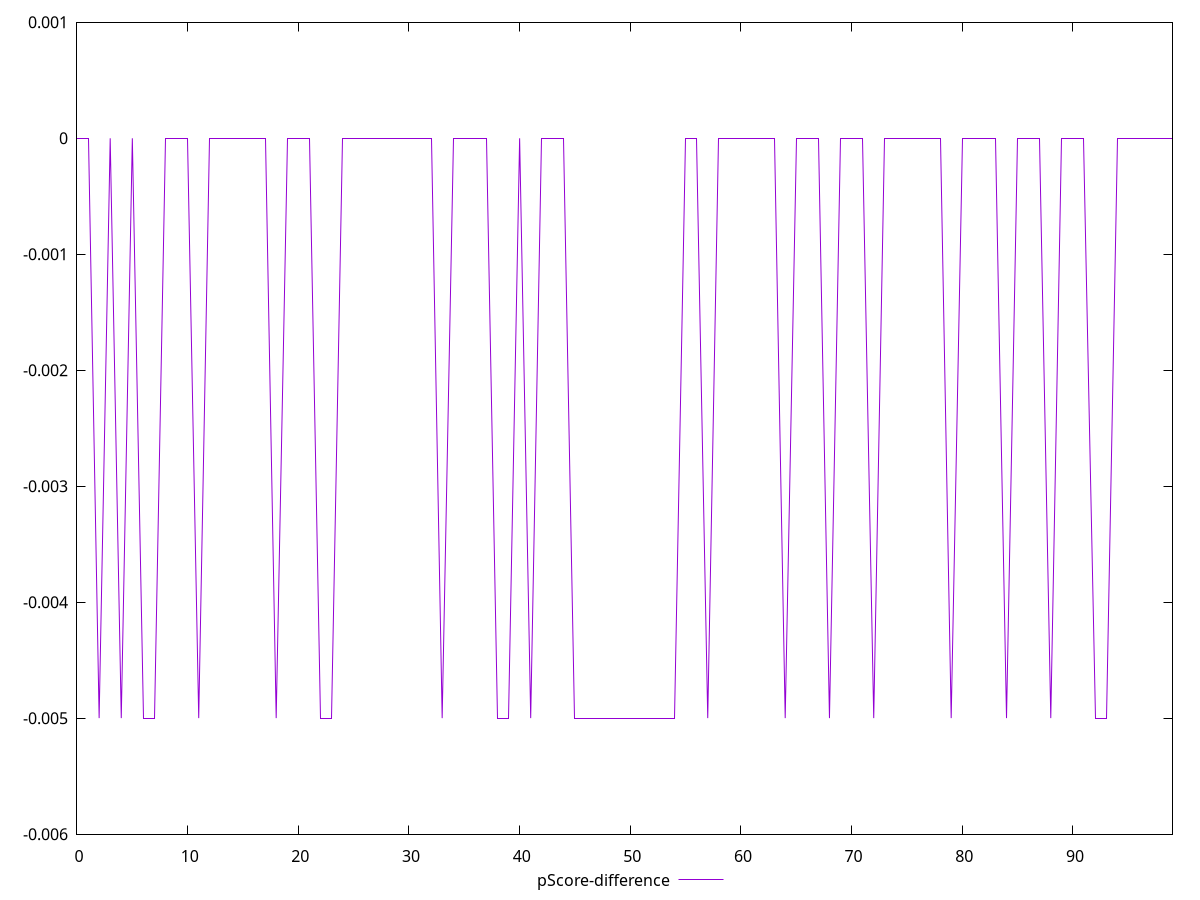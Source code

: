 reset

$pScoreDifference <<EOF
0 0
1 0
2 -0.0050000000000000044
3 0
4 -0.0050000000000000044
5 0
6 -0.0050000000000000044
7 -0.0050000000000000044
8 0
9 0
10 0
11 -0.0050000000000000044
12 0
13 0
14 0
15 0
16 0
17 0
18 -0.0050000000000000044
19 0
20 0
21 0
22 -0.0050000000000000044
23 -0.0050000000000000044
24 0
25 0
26 0
27 0
28 0
29 0
30 0
31 0
32 0
33 -0.0050000000000000044
34 0
35 0
36 0
37 0
38 -0.0050000000000000044
39 -0.0050000000000000044
40 0
41 -0.0050000000000000044
42 0
43 0
44 0
45 -0.0050000000000000044
46 -0.0050000000000000044
47 -0.0050000000000000044
48 -0.0050000000000000044
49 -0.0050000000000000044
50 -0.0050000000000000044
51 -0.0050000000000000044
52 -0.0050000000000000044
53 -0.0050000000000000044
54 -0.0050000000000000044
55 0
56 0
57 -0.0050000000000000044
58 0
59 0
60 0
61 0
62 0
63 0
64 -0.0050000000000000044
65 0
66 0
67 0
68 -0.0050000000000000044
69 0
70 0
71 0
72 -0.0050000000000000044
73 0
74 0
75 0
76 0
77 0
78 0
79 -0.0050000000000000044
80 0
81 0
82 0
83 0
84 -0.0050000000000000044
85 0
86 0
87 0
88 -0.0050000000000000044
89 0
90 0
91 0
92 -0.0050000000000000044
93 -0.0050000000000000044
94 0
95 0
96 0
97 0
98 0
99 0
EOF

set key outside below
set xrange [0:99]
set yrange [-0.0060000000000000045:0.001]
set trange [-0.0060000000000000045:0.001]
set terminal svg size 640, 500 enhanced background rgb 'white'
set output "report/report_00029_2021-02-24T13-36-40.390Z/unminified-javascript/samples/agenda/pScore-difference/values.svg"

plot $pScoreDifference title "pScore-difference" with line

reset
